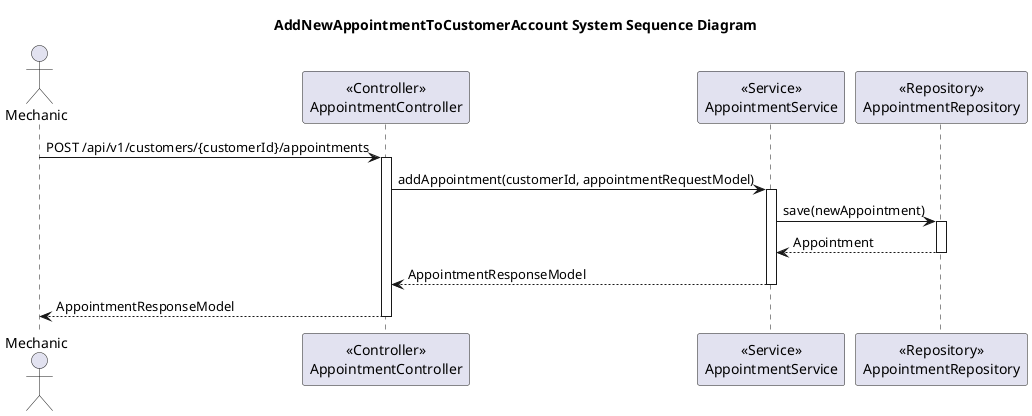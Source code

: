 @startuml
title AddNewAppointmentToCustomerAccount System Sequence Diagram

actor Mechanic

participant AppointmentController as "<<Controller>>\nAppointmentController"
participant AppointmentService as "<<Service>>\nAppointmentService"
participant AppointmentRepository as "<<Repository>>\nAppointmentRepository"

Mechanic -> AppointmentController: POST /api/v1/customers/{customerId}/appointments
activate AppointmentController

AppointmentController -> AppointmentService: addAppointment(customerId, appointmentRequestModel)
activate AppointmentService

AppointmentService -> AppointmentRepository: save(newAppointment)
activate AppointmentRepository

AppointmentRepository --> AppointmentService: Appointment
deactivate AppointmentRepository

AppointmentService --> AppointmentController: AppointmentResponseModel
deactivate AppointmentService

AppointmentController --> Mechanic: AppointmentResponseModel
deactivate AppointmentController
@enduml
